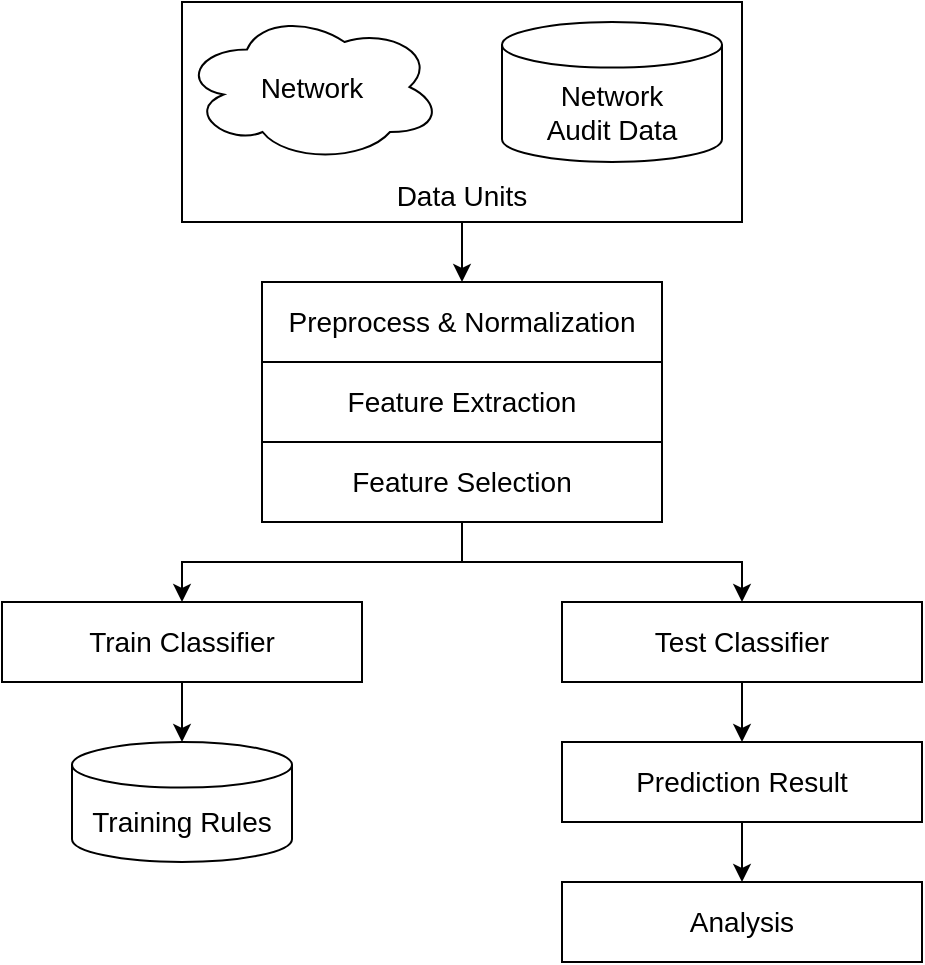 <mxfile version="14.5.1" type="device"><diagram id="OEbZtgnVuxwzAKaOUrEu" name="Page-1"><mxGraphModel dx="1024" dy="592" grid="1" gridSize="10" guides="1" tooltips="1" connect="1" arrows="1" fold="1" page="1" pageScale="1" pageWidth="850" pageHeight="1100" math="0" shadow="0"><root><mxCell id="0"/><mxCell id="1" parent="0"/><mxCell id="OEkvaxCcI5lrPZGHW7Ma-6" style="edgeStyle=orthogonalEdgeStyle;rounded=0;orthogonalLoop=1;jettySize=auto;html=1;exitX=0.5;exitY=1;exitDx=0;exitDy=0;entryX=0.5;entryY=0;entryDx=0;entryDy=0;" edge="1" parent="1" source="OEkvaxCcI5lrPZGHW7Ma-1" target="OEkvaxCcI5lrPZGHW7Ma-5"><mxGeometry relative="1" as="geometry"/></mxCell><mxCell id="OEkvaxCcI5lrPZGHW7Ma-1" value="" style="rounded=0;whiteSpace=wrap;html=1;" vertex="1" parent="1"><mxGeometry x="240" y="120" width="280" height="110" as="geometry"/></mxCell><mxCell id="OEkvaxCcI5lrPZGHW7Ma-2" value="&lt;font style=&quot;font-size: 14px&quot;&gt;Data Units&lt;/font&gt;" style="text;html=1;strokeColor=none;fillColor=none;align=center;verticalAlign=middle;whiteSpace=wrap;rounded=0;" vertex="1" parent="1"><mxGeometry x="335" y="207" width="90" height="20" as="geometry"/></mxCell><mxCell id="OEkvaxCcI5lrPZGHW7Ma-3" value="&lt;font style=&quot;font-size: 14px&quot;&gt;Network&lt;/font&gt;" style="ellipse;shape=cloud;whiteSpace=wrap;html=1;" vertex="1" parent="1"><mxGeometry x="240" y="125" width="130" height="75" as="geometry"/></mxCell><mxCell id="OEkvaxCcI5lrPZGHW7Ma-4" value="&lt;font style=&quot;font-size: 14px&quot;&gt;Network&lt;br&gt;Audit Data&lt;/font&gt;" style="shape=cylinder3;whiteSpace=wrap;html=1;boundedLbl=1;backgroundOutline=1;size=11.4;" vertex="1" parent="1"><mxGeometry x="400" y="130" width="110" height="70" as="geometry"/></mxCell><mxCell id="OEkvaxCcI5lrPZGHW7Ma-5" value="&lt;font style=&quot;font-size: 14px&quot;&gt;Preprocess &amp;amp; Normalization&lt;/font&gt;" style="rounded=0;whiteSpace=wrap;html=1;" vertex="1" parent="1"><mxGeometry x="280" y="260" width="200" height="40" as="geometry"/></mxCell><mxCell id="OEkvaxCcI5lrPZGHW7Ma-7" value="&lt;font style=&quot;font-size: 14px&quot;&gt;Feature Extraction&lt;/font&gt;" style="rounded=0;whiteSpace=wrap;html=1;" vertex="1" parent="1"><mxGeometry x="280" y="300" width="200" height="40" as="geometry"/></mxCell><mxCell id="OEkvaxCcI5lrPZGHW7Ma-12" value="" style="edgeStyle=orthogonalEdgeStyle;rounded=0;orthogonalLoop=1;jettySize=auto;html=1;" edge="1" parent="1" source="OEkvaxCcI5lrPZGHW7Ma-9" target="OEkvaxCcI5lrPZGHW7Ma-11"><mxGeometry relative="1" as="geometry"/></mxCell><mxCell id="OEkvaxCcI5lrPZGHW7Ma-14" value="" style="edgeStyle=orthogonalEdgeStyle;rounded=0;orthogonalLoop=1;jettySize=auto;html=1;" edge="1" parent="1" source="OEkvaxCcI5lrPZGHW7Ma-9" target="OEkvaxCcI5lrPZGHW7Ma-13"><mxGeometry relative="1" as="geometry"/></mxCell><mxCell id="OEkvaxCcI5lrPZGHW7Ma-9" value="&lt;font style=&quot;font-size: 14px&quot;&gt;Feature Selection&lt;/font&gt;" style="rounded=0;whiteSpace=wrap;html=1;" vertex="1" parent="1"><mxGeometry x="280" y="340" width="200" height="40" as="geometry"/></mxCell><mxCell id="OEkvaxCcI5lrPZGHW7Ma-16" style="edgeStyle=orthogonalEdgeStyle;rounded=0;orthogonalLoop=1;jettySize=auto;html=1;exitX=0.5;exitY=1;exitDx=0;exitDy=0;entryX=0.5;entryY=0;entryDx=0;entryDy=0;entryPerimeter=0;" edge="1" parent="1" source="OEkvaxCcI5lrPZGHW7Ma-11" target="OEkvaxCcI5lrPZGHW7Ma-15"><mxGeometry relative="1" as="geometry"/></mxCell><mxCell id="OEkvaxCcI5lrPZGHW7Ma-11" value="&lt;font style=&quot;font-size: 14px&quot;&gt;Train Classifier&lt;/font&gt;" style="rounded=0;whiteSpace=wrap;html=1;" vertex="1" parent="1"><mxGeometry x="150" y="420" width="180" height="40" as="geometry"/></mxCell><mxCell id="OEkvaxCcI5lrPZGHW7Ma-18" value="" style="edgeStyle=orthogonalEdgeStyle;rounded=0;orthogonalLoop=1;jettySize=auto;html=1;" edge="1" parent="1" source="OEkvaxCcI5lrPZGHW7Ma-13" target="OEkvaxCcI5lrPZGHW7Ma-17"><mxGeometry relative="1" as="geometry"/></mxCell><mxCell id="OEkvaxCcI5lrPZGHW7Ma-13" value="&lt;font style=&quot;font-size: 14px&quot;&gt;Test Classifier&lt;/font&gt;" style="rounded=0;whiteSpace=wrap;html=1;" vertex="1" parent="1"><mxGeometry x="430" y="420" width="180" height="40" as="geometry"/></mxCell><mxCell id="OEkvaxCcI5lrPZGHW7Ma-15" value="&lt;span style=&quot;font-size: 14px&quot;&gt;Training Rules&lt;/span&gt;" style="shape=cylinder3;whiteSpace=wrap;html=1;boundedLbl=1;backgroundOutline=1;size=11.4;" vertex="1" parent="1"><mxGeometry x="185" y="490" width="110" height="60" as="geometry"/></mxCell><mxCell id="OEkvaxCcI5lrPZGHW7Ma-20" value="" style="edgeStyle=orthogonalEdgeStyle;rounded=0;orthogonalLoop=1;jettySize=auto;html=1;" edge="1" parent="1" source="OEkvaxCcI5lrPZGHW7Ma-17" target="OEkvaxCcI5lrPZGHW7Ma-19"><mxGeometry relative="1" as="geometry"/></mxCell><mxCell id="OEkvaxCcI5lrPZGHW7Ma-17" value="&lt;font style=&quot;font-size: 14px&quot;&gt;Prediction Result&lt;/font&gt;" style="rounded=0;whiteSpace=wrap;html=1;" vertex="1" parent="1"><mxGeometry x="430" y="490" width="180" height="40" as="geometry"/></mxCell><mxCell id="OEkvaxCcI5lrPZGHW7Ma-19" value="&lt;font style=&quot;font-size: 14px&quot;&gt;Analysis&lt;/font&gt;" style="rounded=0;whiteSpace=wrap;html=1;" vertex="1" parent="1"><mxGeometry x="430" y="560" width="180" height="40" as="geometry"/></mxCell></root></mxGraphModel></diagram></mxfile>